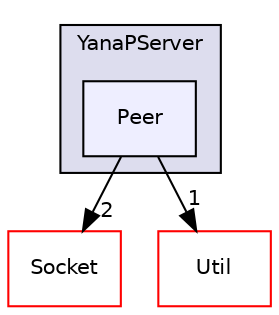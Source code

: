 digraph "Peer" {
  compound=true
  node [ fontsize="10", fontname="Helvetica"];
  edge [ labelfontsize="10", labelfontname="Helvetica"];
  subgraph clusterdir_05ce26451ba72466281a68fa333db4c9 {
    graph [ bgcolor="#ddddee", pencolor="black", label="YanaPServer" fontname="Helvetica", fontsize="10", URL="dir_05ce26451ba72466281a68fa333db4c9.html"]
  dir_960b8e36b494efe68e2099644f2abb6b [shape=box, label="Peer", style="filled", fillcolor="#eeeeff", pencolor="black", URL="dir_960b8e36b494efe68e2099644f2abb6b.html"];
  }
  dir_c715092d858975d717cbcfac61317f8e [shape=box label="Socket" fillcolor="white" style="filled" color="red" URL="dir_c715092d858975d717cbcfac61317f8e.html"];
  dir_651c73b7fa1d91bab3f1794f6c5782dd [shape=box label="Util" fillcolor="white" style="filled" color="red" URL="dir_651c73b7fa1d91bab3f1794f6c5782dd.html"];
  dir_960b8e36b494efe68e2099644f2abb6b->dir_c715092d858975d717cbcfac61317f8e [headlabel="2", labeldistance=1.5 headhref="dir_000022_000014.html"];
  dir_960b8e36b494efe68e2099644f2abb6b->dir_651c73b7fa1d91bab3f1794f6c5782dd [headlabel="1", labeldistance=1.5 headhref="dir_000022_000007.html"];
}
